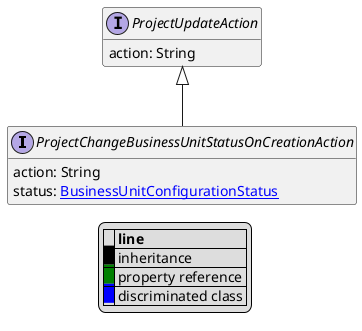 @startuml

hide empty fields
hide empty methods
legend
|= |= line |
|<back:black>   </back>| inheritance |
|<back:green>   </back>| property reference |
|<back:blue>   </back>| discriminated class |
endlegend
interface ProjectChangeBusinessUnitStatusOnCreationAction [[ProjectChangeBusinessUnitStatusOnCreationAction.svg]] extends ProjectUpdateAction {
    action: String
    status: [[BusinessUnitConfigurationStatus.svg BusinessUnitConfigurationStatus]]
}
interface ProjectUpdateAction [[ProjectUpdateAction.svg]]  {
    action: String
}





@enduml

